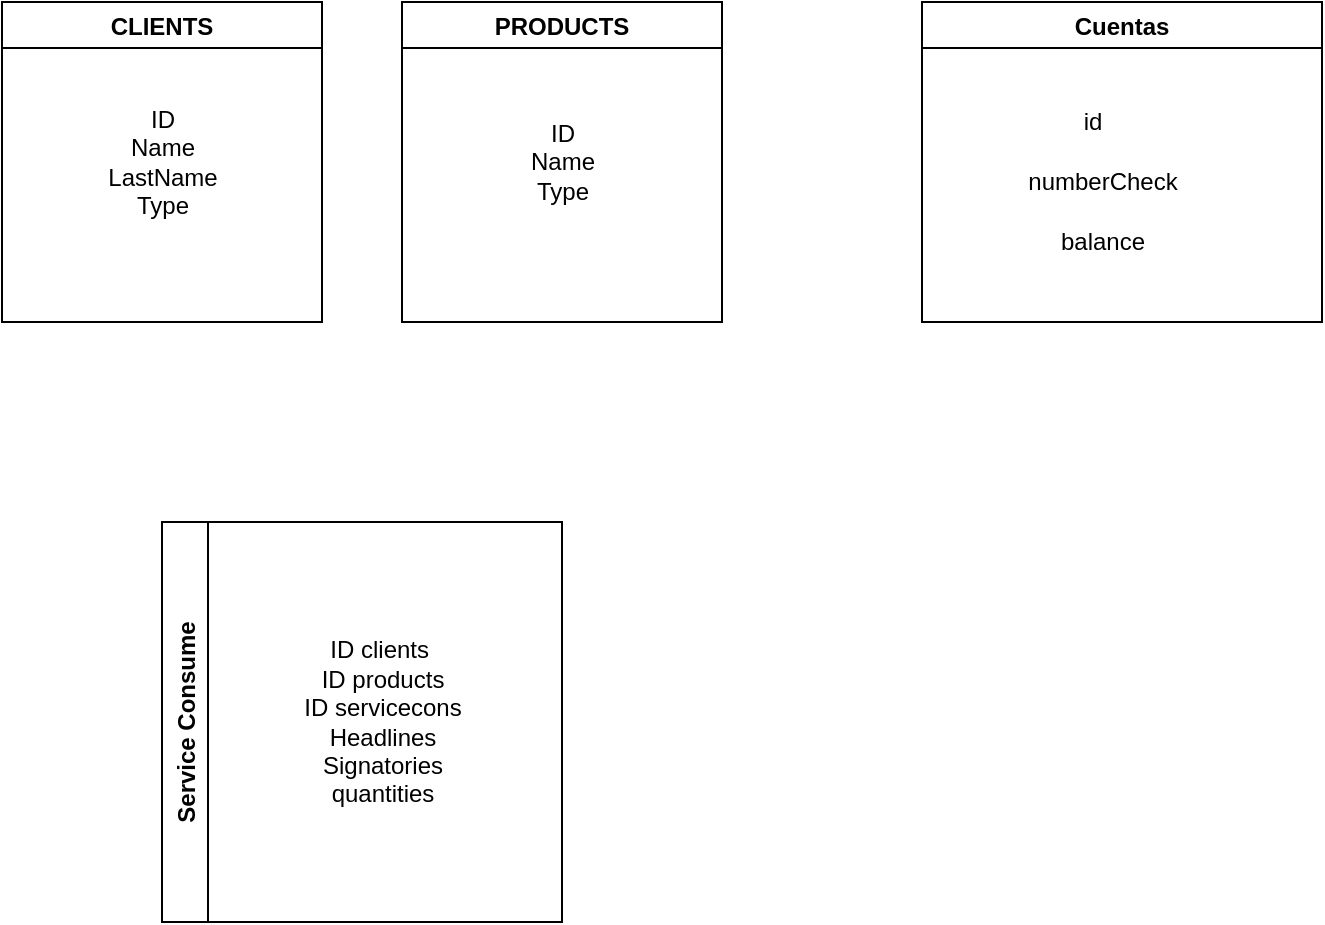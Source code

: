 <mxfile version="16.5.3" type="github">
  <diagram id="lopL0MONfdwnP9RmBGuu" name="Page-1">
    <mxGraphModel dx="804" dy="479" grid="1" gridSize="10" guides="1" tooltips="1" connect="1" arrows="1" fold="1" page="1" pageScale="1" pageWidth="827" pageHeight="1169" math="0" shadow="0">
      <root>
        <mxCell id="0" />
        <mxCell id="1" parent="0" />
        <mxCell id="0uReqqwGwvWxbqI3LPFT-1" value="CLIENTS" style="swimlane;" parent="1" vertex="1">
          <mxGeometry x="80" y="20" width="160" height="160" as="geometry" />
        </mxCell>
        <mxCell id="0uReqqwGwvWxbqI3LPFT-3" value="ID&lt;br&gt;Name&lt;br&gt;LastName&lt;br&gt;Type" style="text;html=1;align=center;verticalAlign=middle;resizable=0;points=[];autosize=1;strokeColor=none;fillColor=none;" parent="0uReqqwGwvWxbqI3LPFT-1" vertex="1">
          <mxGeometry x="45" y="50" width="70" height="60" as="geometry" />
        </mxCell>
        <mxCell id="0uReqqwGwvWxbqI3LPFT-2" value="PRODUCTS" style="swimlane;" parent="1" vertex="1">
          <mxGeometry x="280" y="20" width="160" height="160" as="geometry" />
        </mxCell>
        <mxCell id="0uReqqwGwvWxbqI3LPFT-4" value="ID&lt;br&gt;Name&lt;br&gt;Type" style="text;html=1;align=center;verticalAlign=middle;resizable=0;points=[];autosize=1;strokeColor=none;fillColor=none;" parent="0uReqqwGwvWxbqI3LPFT-2" vertex="1">
          <mxGeometry x="55" y="55" width="50" height="50" as="geometry" />
        </mxCell>
        <mxCell id="0uReqqwGwvWxbqI3LPFT-6" value="Service Consume" style="swimlane;horizontal=0;" parent="1" vertex="1">
          <mxGeometry x="160" y="280" width="200" height="200" as="geometry" />
        </mxCell>
        <mxCell id="0uReqqwGwvWxbqI3LPFT-7" value="ID clients&amp;nbsp;&lt;br&gt;ID products&lt;br&gt;ID servicecons&lt;br&gt;Headlines&lt;br&gt;Signatories&lt;br&gt;quantities&lt;br&gt;" style="text;html=1;align=center;verticalAlign=middle;resizable=0;points=[];autosize=1;strokeColor=none;fillColor=none;" parent="0uReqqwGwvWxbqI3LPFT-6" vertex="1">
          <mxGeometry x="65" y="55" width="90" height="90" as="geometry" />
        </mxCell>
        <mxCell id="UCz5N1XBI-Wh14yEQwwE-2" value="Cuentas" style="swimlane;" parent="1" vertex="1">
          <mxGeometry x="540" y="20" width="200" height="160" as="geometry" />
        </mxCell>
        <mxCell id="UCz5N1XBI-Wh14yEQwwE-4" value="numberCheck" style="text;html=1;align=center;verticalAlign=middle;resizable=0;points=[];autosize=1;strokeColor=none;fillColor=none;" parent="UCz5N1XBI-Wh14yEQwwE-2" vertex="1">
          <mxGeometry x="45" y="80" width="90" height="20" as="geometry" />
        </mxCell>
        <mxCell id="UCz5N1XBI-Wh14yEQwwE-3" value="id" style="text;html=1;align=center;verticalAlign=middle;resizable=0;points=[];autosize=1;strokeColor=none;fillColor=none;" parent="UCz5N1XBI-Wh14yEQwwE-2" vertex="1">
          <mxGeometry x="70" y="50" width="30" height="20" as="geometry" />
        </mxCell>
        <mxCell id="UCz5N1XBI-Wh14yEQwwE-5" value="balance" style="text;html=1;align=center;verticalAlign=middle;resizable=0;points=[];autosize=1;strokeColor=none;fillColor=none;" parent="UCz5N1XBI-Wh14yEQwwE-2" vertex="1">
          <mxGeometry x="60" y="110" width="60" height="20" as="geometry" />
        </mxCell>
      </root>
    </mxGraphModel>
  </diagram>
</mxfile>
